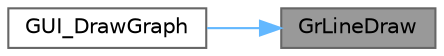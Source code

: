 digraph "GrLineDraw"
{
 // LATEX_PDF_SIZE
  bgcolor="transparent";
  edge [fontname=Helvetica,fontsize=10,labelfontname=Helvetica,labelfontsize=10];
  node [fontname=Helvetica,fontsize=10,shape=box,height=0.2,width=0.4];
  rankdir="RL";
  Node1 [id="Node000001",label="GrLineDraw",height=0.2,width=0.4,color="gray40", fillcolor="grey60", style="filled", fontcolor="black",tooltip=" "];
  Node1 -> Node2 [id="edge1_Node000001_Node000002",dir="back",color="steelblue1",style="solid",tooltip=" "];
  Node2 [id="Node000002",label="GUI_DrawGraph",height=0.2,width=0.4,color="grey40", fillcolor="white", style="filled",URL="$group__gui.html#gad793ea89e792020a046a5b87854ac8f9",tooltip="Draws the active plot's data as a line graph on the screen."];
}
